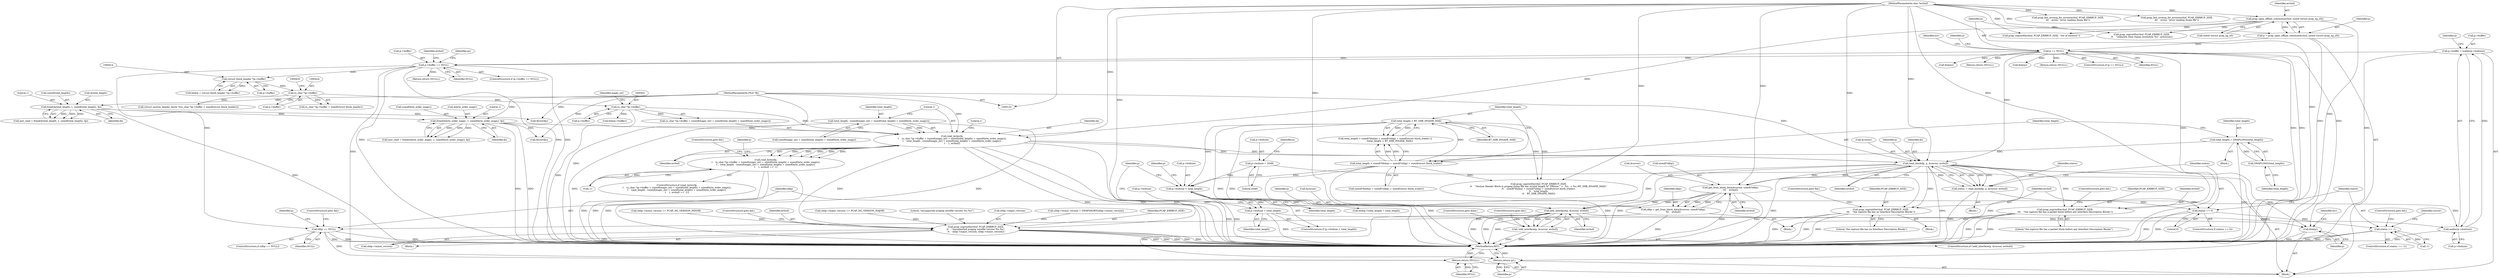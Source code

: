 digraph "0_libpcap_a5a36d9e82dde7265e38fe1f87b7f11c461c29f6@API" {
"1000447" [label="(Call,read_bytes(fp,\n\t    (u_char *)p->buffer + (sizeof(magic_int) + sizeof(total_length) + sizeof(byte_order_magic)),\n\t    total_length - (sizeof(magic_int) + sizeof(total_length) + sizeof(byte_order_magic)),\n\t    1, errbuf))"];
"1000205" [label="(Call,fread(&byte_order_magic, 1, sizeof(byte_order_magic), fp))"];
"1000173" [label="(Call,fread(&total_length, 1, sizeof(total_length), fp))"];
"1000134" [label="(MethodParameterIn,FILE *fp)"];
"1000450" [label="(Call,(u_char *)p->buffer)"];
"1000423" [label="(Call,(u_char *)p->buffer)"];
"1000413" [label="(Call,(struct block_header *)p->buffer)"];
"1000388" [label="(Call,p->buffer == NULL)"];
"1000379" [label="(Call,p->buffer = malloc(p->bufsize))"];
"1000383" [label="(Call,malloc(p->bufsize))"];
"1000374" [label="(Call,p->bufsize = total_length)"];
"1000369" [label="(Call,p->bufsize < total_length)"];
"1000363" [label="(Call,p->bufsize = 2048)"];
"1000272" [label="(Call,total_length > BT_SHB_INSANE_MAX)"];
"1000260" [label="(Call,total_length < sizeof(*bhdrp) + sizeof(*shbp) + sizeof(struct block_trailer))"];
"1000254" [label="(Call,total_length = SWAPLONG(total_length))"];
"1000256" [label="(Call,SWAPLONG(total_length))"];
"1000305" [label="(Call,p == NULL)"];
"1000298" [label="(Call,p = pcap_open_offline_common(errbuf, sizeof (struct pcap_ng_sf)))"];
"1000300" [label="(Call,pcap_open_offline_common(errbuf, sizeof (struct pcap_ng_sf)))"];
"1000136" [label="(MethodParameterIn,char *errbuf)"];
"1000463" [label="(Call,total_length - (sizeof(magic_int) + sizeof(total_length) + sizeof(byte_order_magic)))"];
"1000446" [label="(Call,read_bytes(fp,\n\t    (u_char *)p->buffer + (sizeof(magic_int) + sizeof(total_length) + sizeof(byte_order_magic)),\n\t    total_length - (sizeof(magic_int) + sizeof(total_length) + sizeof(byte_order_magic)),\n\t    1, errbuf) == -1)"];
"1000513" [label="(Call,pcap_snprintf(errbuf, PCAP_ERRBUF_SIZE,\n\t\t    \"unsupported pcapng savefile version %u.%u\",\n\t\t    shbp->major_version, shbp->minor_version))"];
"1000549" [label="(Call,read_block(fp, p, &cursor, errbuf))"];
"1000547" [label="(Call,status = read_block(fp, p, &cursor, errbuf))"];
"1000556" [label="(Call,status == 0)"];
"1000566" [label="(Call,status == -1)"];
"1000560" [label="(Call,pcap_snprintf(errbuf, PCAP_ERRBUF_SIZE,\n\t\t\t    \"the capture file has no Interface Description Blocks\"))"];
"1000579" [label="(Call,get_from_block_data(&cursor, sizeof(*idbp),\n\t\t\t    errbuf))"];
"1000577" [label="(Call,idbp = get_from_block_data(&cursor, sizeof(*idbp),\n\t\t\t    errbuf))"];
"1000587" [label="(Call,idbp == NULL)"];
"1000707" [label="(Return,return (NULL);)"];
"1000614" [label="(Call,add_interface(p, &cursor, errbuf))"];
"1000613" [label="(Call,!add_interface(p, &cursor, errbuf))"];
"1000690" [label="(Return,return (p);)"];
"1000701" [label="(Call,free(p))"];
"1000624" [label="(Call,pcap_snprintf(errbuf, PCAP_ERRBUF_SIZE,\n\t\t\t    \"the capture file has a packet block before any Interface Description Blocks\"))"];
"1000376" [label="(Identifier,p)"];
"1000474" [label="(Identifier,errbuf)"];
"1000276" [label="(Call,pcap_snprintf(errbuf, PCAP_ERRBUF_SIZE,\n\t\t    \"Section Header Block in pcapng dump file has invalid length %\" PRIsize \" < _%u_ < %u (BT_SHB_INSANE_MAX)\",\n\t\t    sizeof(*bhdrp) + sizeof(*shbp) + sizeof(struct block_trailer),\n\t\t    total_length,\n\t\t    BT_SHB_INSANE_MAX))"];
"1000620" [label="(ControlStructure,goto done;)"];
"1000575" [label="(Block,)"];
"1000473" [label="(Literal,1)"];
"1000568" [label="(Call,-1)"];
"1000209" [label="(Call,sizeof(byte_order_magic))"];
"1000556" [label="(Call,status == 0)"];
"1000463" [label="(Call,total_length - (sizeof(magic_int) + sizeof(total_length) + sizeof(byte_order_magic)))"];
"1000395" [label="(Identifier,errbuf)"];
"1000190" [label="(Call,pcap_fmt_errmsg_for_errno(errbuf, PCAP_ERRBUF_SIZE,\n\t\t\t    errno, \"error reading dump file\"))"];
"1000555" [label="(ControlStructure,if (status == 0))"];
"1000173" [label="(Call,fread(&total_length, 1, sizeof(total_length), fp))"];
"1000134" [label="(MethodParameterIn,FILE *fp)"];
"1000348" [label="(Call,free(p))"];
"1000708" [label="(Identifier,NULL)"];
"1000205" [label="(Call,fread(&byte_order_magic, 1, sizeof(byte_order_magic), fp))"];
"1000449" [label="(Call,(u_char *)p->buffer + (sizeof(magic_int) + sizeof(total_length) + sizeof(byte_order_magic)))"];
"1000586" [label="(ControlStructure,if (idbp == NULL))"];
"1000445" [label="(ControlStructure,if (read_bytes(fp,\n\t    (u_char *)p->buffer + (sizeof(magic_int) + sizeof(total_length) + sizeof(byte_order_magic)),\n\t    total_length - (sizeof(magic_int) + sizeof(total_length) + sizeof(byte_order_magic)),\n\t    1, errbuf) == -1))"];
"1000588" [label="(Identifier,idbp)"];
"1000612" [label="(ControlStructure,if (!add_interface(p, &cursor, errbuf)))"];
"1000272" [label="(Call,total_length > BT_SHB_INSANE_MAX)"];
"1000585" [label="(Identifier,errbuf)"];
"1000513" [label="(Call,pcap_snprintf(errbuf, PCAP_ERRBUF_SIZE,\n\t\t    \"unsupported pcapng savefile version %u.%u\",\n\t\t    shbp->major_version, shbp->minor_version))"];
"1000363" [label="(Call,p->bufsize = 2048)"];
"1000415" [label="(Call,p->buffer)"];
"1000301" [label="(Identifier,errbuf)"];
"1000219" [label="(Call,ferror(fp))"];
"1000383" [label="(Call,malloc(p->bufsize))"];
"1000457" [label="(Identifier,magic_int)"];
"1000171" [label="(Call,amt_read = fread(&total_length, 1, sizeof(total_length), fp))"];
"1000561" [label="(Identifier,errbuf)"];
"1000404" [label="(Return,return (NULL);)"];
"1000390" [label="(Identifier,p)"];
"1000375" [label="(Call,p->bufsize)"];
"1000259" [label="(Call,total_length < sizeof(*bhdrp) + sizeof(*shbp) + sizeof(struct block_trailer) ||\n             (total_length > BT_SHB_INSANE_MAX))"];
"1000392" [label="(Identifier,NULL)"];
"1000613" [label="(Call,!add_interface(p, &cursor, errbuf))"];
"1000273" [label="(Identifier,total_length)"];
"1000625" [label="(Identifier,errbuf)"];
"1000306" [label="(Identifier,p)"];
"1000507" [label="(Call,shbp->minor_version == PCAP_NG_VERSION_MINOR)"];
"1000480" [label="(Identifier,p)"];
"1000305" [label="(Call,p == NULL)"];
"1000554" [label="(Identifier,errbuf)"];
"1000577" [label="(Call,idbp = get_from_block_data(&cursor, sizeof(*idbp),\n\t\t\t    errbuf))"];
"1000559" [label="(Block,)"];
"1000274" [label="(Identifier,BT_SHB_INSANE_MAX)"];
"1000549" [label="(Call,read_block(fp, p, &cursor, errbuf))"];
"1000206" [label="(Call,&byte_order_magic)"];
"1000373" [label="(Identifier,total_length)"];
"1000369" [label="(Call,p->bufsize < total_length)"];
"1000371" [label="(Identifier,p)"];
"1000136" [label="(MethodParameterIn,char *errbuf)"];
"1000523" [label="(ControlStructure,goto fail;)"];
"1000702" [label="(Identifier,p)"];
"1000255" [label="(Identifier,total_length)"];
"1000138" [label="(Block,)"];
"1000379" [label="(Call,p->buffer = malloc(p->bufsize))"];
"1000546" [label="(Block,)"];
"1000179" [label="(Identifier,fp)"];
"1000211" [label="(Identifier,fp)"];
"1000628" [label="(ControlStructure,goto fail;)"];
"1000298" [label="(Call,p = pcap_open_offline_common(errbuf, sizeof (struct pcap_ng_sf)))"];
"1000582" [label="(Call,sizeof(*idbp))"];
"1000208" [label="(Literal,1)"];
"1000354" [label="(Return,return (NULL);)"];
"1000552" [label="(Call,&cursor)"];
"1000435" [label="(Call,bhdrp->total_length = total_length)"];
"1000615" [label="(Identifier,p)"];
"1000299" [label="(Identifier,p)"];
"1000302" [label="(Call,sizeof (struct pcap_ng_sf))"];
"1000627" [label="(Literal,\"the capture file has a packet block before any Interface Description Blocks\")"];
"1000514" [label="(Identifier,errbuf)"];
"1000551" [label="(Identifier,p)"];
"1000580" [label="(Call,&cursor)"];
"1000562" [label="(Identifier,PCAP_ERRBUF_SIZE)"];
"1000387" [label="(ControlStructure,if (p->buffer == NULL))"];
"1000262" [label="(Call,sizeof(*bhdrp) + sizeof(*shbp) + sizeof(struct block_trailer))"];
"1000464" [label="(Identifier,total_length)"];
"1000304" [label="(ControlStructure,if (p == NULL))"];
"1000374" [label="(Call,p->bufsize = total_length)"];
"1000502" [label="(Call,shbp->major_version == PCAP_NG_VERSION_MAJOR)"];
"1000616" [label="(Call,&cursor)"];
"1000422" [label="(Call,(u_char *)p->buffer + sizeof(struct block_header))"];
"1000566" [label="(Call,status == -1)"];
"1000578" [label="(Identifier,idbp)"];
"1000589" [label="(Identifier,NULL)"];
"1000408" [label="(Identifier,ps)"];
"1000707" [label="(Return,return (NULL);)"];
"1000452" [label="(Call,p->buffer)"];
"1000619" [label="(ControlStructure,goto fail;)"];
"1000239" [label="(Block,)"];
"1000176" [label="(Literal,1)"];
"1000203" [label="(Call,amt_read = fread(&byte_order_magic, 1, sizeof(byte_order_magic), fp))"];
"1000450" [label="(Call,(u_char *)p->buffer)"];
"1000547" [label="(Call,status = read_block(fp, p, &cursor, errbuf))"];
"1000411" [label="(Call,bhdrp = (struct block_header *)p->buffer)"];
"1000378" [label="(Identifier,total_length)"];
"1000257" [label="(Identifier,total_length)"];
"1000587" [label="(Call,idbp == NULL)"];
"1000423" [label="(Call,(u_char *)p->buffer)"];
"1000465" [label="(Call,sizeof(magic_int) + sizeof(total_length) + sizeof(byte_order_magic))"];
"1000389" [label="(Call,p->buffer)"];
"1000516" [label="(Literal,\"unsupported pcapng savefile version %u.%u\")"];
"1000570" [label="(ControlStructure,goto fail;)"];
"1000425" [label="(Call,p->buffer)"];
"1000177" [label="(Call,sizeof(total_length))"];
"1000368" [label="(ControlStructure,if (p->bufsize < total_length))"];
"1000381" [label="(Identifier,p)"];
"1000364" [label="(Call,p->bufsize)"];
"1000548" [label="(Identifier,status)"];
"1000690" [label="(Return,return (p);)"];
"1000380" [label="(Call,p->buffer)"];
"1000558" [label="(Literal,0)"];
"1000367" [label="(Literal,2048)"];
"1000618" [label="(Identifier,errbuf)"];
"1000388" [label="(Call,p->buffer == NULL)"];
"1000512" [label="(Block,)"];
"1000413" [label="(Call,(struct block_header *)p->buffer)"];
"1000550" [label="(Identifier,fp)"];
"1000187" [label="(Call,ferror(fp))"];
"1000260" [label="(Call,total_length < sizeof(*bhdrp) + sizeof(*shbp) + sizeof(struct block_trailer))"];
"1000475" [label="(Call,-1)"];
"1000697" [label="(Call,free(p->buffer))"];
"1000564" [label="(ControlStructure,goto fail;)"];
"1000256" [label="(Call,SWAPLONG(total_length))"];
"1000254" [label="(Call,total_length = SWAPLONG(total_length))"];
"1000394" [label="(Call,pcap_snprintf(errbuf, PCAP_ERRBUF_SIZE, \"out of memory\"))"];
"1000573" [label="(Identifier,cursor)"];
"1000567" [label="(Identifier,status)"];
"1000370" [label="(Call,p->bufsize)"];
"1000626" [label="(Identifier,PCAP_ERRBUF_SIZE)"];
"1000307" [label="(Identifier,NULL)"];
"1000398" [label="(Call,free(p))"];
"1000560" [label="(Call,pcap_snprintf(errbuf, PCAP_ERRBUF_SIZE,\n\t\t\t    \"the capture file has no Interface Description Blocks\"))"];
"1000691" [label="(Identifier,p)"];
"1000579" [label="(Call,get_from_block_data(&cursor, sizeof(*idbp),\n\t\t\t    errbuf))"];
"1000420" [label="(Call,(struct section_header_block *)((u_char *)p->buffer + sizeof(struct block_header)))"];
"1000446" [label="(Call,read_bytes(fp,\n\t    (u_char *)p->buffer + (sizeof(magic_int) + sizeof(total_length) + sizeof(byte_order_magic)),\n\t    total_length - (sizeof(magic_int) + sizeof(total_length) + sizeof(byte_order_magic)),\n\t    1, errbuf) == -1)"];
"1000705" [label="(Identifier,err)"];
"1000447" [label="(Call,read_bytes(fp,\n\t    (u_char *)p->buffer + (sizeof(magic_int) + sizeof(total_length) + sizeof(byte_order_magic)),\n\t    total_length - (sizeof(magic_int) + sizeof(total_length) + sizeof(byte_order_magic)),\n\t    1, errbuf))"];
"1000174" [label="(Call,&total_length)"];
"1000614" [label="(Call,add_interface(p, &cursor, errbuf))"];
"1000517" [label="(Call,shbp->major_version)"];
"1000520" [label="(Call,shbp->minor_version)"];
"1000491" [label="(Call,shbp->minor_version = SWAPSHORT(shbp->minor_version))"];
"1000476" [label="(Literal,1)"];
"1000515" [label="(Identifier,PCAP_ERRBUF_SIZE)"];
"1000343" [label="(Call,pcap_snprintf(errbuf, PCAP_ERRBUF_SIZE,\n\t\t    \"unknown time stamp resolution %u\", precision))"];
"1000557" [label="(Identifier,status)"];
"1000222" [label="(Call,pcap_fmt_errmsg_for_errno(errbuf, PCAP_ERRBUF_SIZE,\n\t\t\t    errno, \"error reading dump file\"))"];
"1000593" [label="(Identifier,p)"];
"1000317" [label="(Identifier,p)"];
"1000590" [label="(ControlStructure,goto fail;)"];
"1000261" [label="(Identifier,total_length)"];
"1000565" [label="(ControlStructure,if (status == -1))"];
"1000563" [label="(Literal,\"the capture file has no Interface Description Blocks\")"];
"1000300" [label="(Call,pcap_open_offline_common(errbuf, sizeof (struct pcap_ng_sf)))"];
"1000709" [label="(MethodReturn,RET)"];
"1000313" [label="(Return,return (NULL);)"];
"1000701" [label="(Call,free(p))"];
"1000624" [label="(Call,pcap_snprintf(errbuf, PCAP_ERRBUF_SIZE,\n\t\t\t    \"the capture file has a packet block before any Interface Description Blocks\"))"];
"1000448" [label="(Identifier,fp)"];
"1000384" [label="(Call,p->bufsize)"];
"1000477" [label="(ControlStructure,goto fail;)"];
"1000311" [label="(Identifier,err)"];
"1000447" -> "1000446"  [label="AST: "];
"1000447" -> "1000474"  [label="CFG: "];
"1000448" -> "1000447"  [label="AST: "];
"1000449" -> "1000447"  [label="AST: "];
"1000463" -> "1000447"  [label="AST: "];
"1000473" -> "1000447"  [label="AST: "];
"1000474" -> "1000447"  [label="AST: "];
"1000476" -> "1000447"  [label="CFG: "];
"1000447" -> "1000709"  [label="DDG: "];
"1000447" -> "1000709"  [label="DDG: "];
"1000447" -> "1000709"  [label="DDG: "];
"1000447" -> "1000709"  [label="DDG: "];
"1000447" -> "1000446"  [label="DDG: "];
"1000447" -> "1000446"  [label="DDG: "];
"1000447" -> "1000446"  [label="DDG: "];
"1000447" -> "1000446"  [label="DDG: "];
"1000447" -> "1000446"  [label="DDG: "];
"1000205" -> "1000447"  [label="DDG: "];
"1000134" -> "1000447"  [label="DDG: "];
"1000450" -> "1000447"  [label="DDG: "];
"1000463" -> "1000447"  [label="DDG: "];
"1000463" -> "1000447"  [label="DDG: "];
"1000300" -> "1000447"  [label="DDG: "];
"1000136" -> "1000447"  [label="DDG: "];
"1000447" -> "1000513"  [label="DDG: "];
"1000447" -> "1000549"  [label="DDG: "];
"1000447" -> "1000549"  [label="DDG: "];
"1000205" -> "1000203"  [label="AST: "];
"1000205" -> "1000211"  [label="CFG: "];
"1000206" -> "1000205"  [label="AST: "];
"1000208" -> "1000205"  [label="AST: "];
"1000209" -> "1000205"  [label="AST: "];
"1000211" -> "1000205"  [label="AST: "];
"1000203" -> "1000205"  [label="CFG: "];
"1000205" -> "1000709"  [label="DDG: "];
"1000205" -> "1000709"  [label="DDG: "];
"1000205" -> "1000203"  [label="DDG: "];
"1000205" -> "1000203"  [label="DDG: "];
"1000205" -> "1000203"  [label="DDG: "];
"1000173" -> "1000205"  [label="DDG: "];
"1000134" -> "1000205"  [label="DDG: "];
"1000205" -> "1000219"  [label="DDG: "];
"1000173" -> "1000171"  [label="AST: "];
"1000173" -> "1000179"  [label="CFG: "];
"1000174" -> "1000173"  [label="AST: "];
"1000176" -> "1000173"  [label="AST: "];
"1000177" -> "1000173"  [label="AST: "];
"1000179" -> "1000173"  [label="AST: "];
"1000171" -> "1000173"  [label="CFG: "];
"1000173" -> "1000709"  [label="DDG: "];
"1000173" -> "1000171"  [label="DDG: "];
"1000173" -> "1000171"  [label="DDG: "];
"1000173" -> "1000171"  [label="DDG: "];
"1000134" -> "1000173"  [label="DDG: "];
"1000173" -> "1000187"  [label="DDG: "];
"1000134" -> "1000132"  [label="AST: "];
"1000134" -> "1000709"  [label="DDG: "];
"1000134" -> "1000187"  [label="DDG: "];
"1000134" -> "1000219"  [label="DDG: "];
"1000134" -> "1000549"  [label="DDG: "];
"1000450" -> "1000449"  [label="AST: "];
"1000450" -> "1000452"  [label="CFG: "];
"1000451" -> "1000450"  [label="AST: "];
"1000452" -> "1000450"  [label="AST: "];
"1000457" -> "1000450"  [label="CFG: "];
"1000450" -> "1000709"  [label="DDG: "];
"1000450" -> "1000449"  [label="DDG: "];
"1000423" -> "1000450"  [label="DDG: "];
"1000450" -> "1000697"  [label="DDG: "];
"1000423" -> "1000422"  [label="AST: "];
"1000423" -> "1000425"  [label="CFG: "];
"1000424" -> "1000423"  [label="AST: "];
"1000425" -> "1000423"  [label="AST: "];
"1000429" -> "1000423"  [label="CFG: "];
"1000423" -> "1000420"  [label="DDG: "];
"1000423" -> "1000422"  [label="DDG: "];
"1000413" -> "1000423"  [label="DDG: "];
"1000413" -> "1000411"  [label="AST: "];
"1000413" -> "1000415"  [label="CFG: "];
"1000414" -> "1000413"  [label="AST: "];
"1000415" -> "1000413"  [label="AST: "];
"1000411" -> "1000413"  [label="CFG: "];
"1000413" -> "1000411"  [label="DDG: "];
"1000388" -> "1000413"  [label="DDG: "];
"1000388" -> "1000387"  [label="AST: "];
"1000388" -> "1000392"  [label="CFG: "];
"1000389" -> "1000388"  [label="AST: "];
"1000392" -> "1000388"  [label="AST: "];
"1000395" -> "1000388"  [label="CFG: "];
"1000408" -> "1000388"  [label="CFG: "];
"1000388" -> "1000709"  [label="DDG: "];
"1000388" -> "1000709"  [label="DDG: "];
"1000388" -> "1000709"  [label="DDG: "];
"1000379" -> "1000388"  [label="DDG: "];
"1000305" -> "1000388"  [label="DDG: "];
"1000388" -> "1000404"  [label="DDG: "];
"1000388" -> "1000587"  [label="DDG: "];
"1000388" -> "1000707"  [label="DDG: "];
"1000379" -> "1000138"  [label="AST: "];
"1000379" -> "1000383"  [label="CFG: "];
"1000380" -> "1000379"  [label="AST: "];
"1000383" -> "1000379"  [label="AST: "];
"1000390" -> "1000379"  [label="CFG: "];
"1000379" -> "1000709"  [label="DDG: "];
"1000383" -> "1000379"  [label="DDG: "];
"1000383" -> "1000384"  [label="CFG: "];
"1000384" -> "1000383"  [label="AST: "];
"1000383" -> "1000709"  [label="DDG: "];
"1000374" -> "1000383"  [label="DDG: "];
"1000369" -> "1000383"  [label="DDG: "];
"1000374" -> "1000368"  [label="AST: "];
"1000374" -> "1000378"  [label="CFG: "];
"1000375" -> "1000374"  [label="AST: "];
"1000378" -> "1000374"  [label="AST: "];
"1000381" -> "1000374"  [label="CFG: "];
"1000374" -> "1000709"  [label="DDG: "];
"1000369" -> "1000374"  [label="DDG: "];
"1000369" -> "1000368"  [label="AST: "];
"1000369" -> "1000373"  [label="CFG: "];
"1000370" -> "1000369"  [label="AST: "];
"1000373" -> "1000369"  [label="AST: "];
"1000376" -> "1000369"  [label="CFG: "];
"1000381" -> "1000369"  [label="CFG: "];
"1000369" -> "1000709"  [label="DDG: "];
"1000369" -> "1000709"  [label="DDG: "];
"1000363" -> "1000369"  [label="DDG: "];
"1000272" -> "1000369"  [label="DDG: "];
"1000260" -> "1000369"  [label="DDG: "];
"1000369" -> "1000435"  [label="DDG: "];
"1000363" -> "1000138"  [label="AST: "];
"1000363" -> "1000367"  [label="CFG: "];
"1000364" -> "1000363"  [label="AST: "];
"1000367" -> "1000363"  [label="AST: "];
"1000371" -> "1000363"  [label="CFG: "];
"1000272" -> "1000259"  [label="AST: "];
"1000272" -> "1000274"  [label="CFG: "];
"1000273" -> "1000272"  [label="AST: "];
"1000274" -> "1000272"  [label="AST: "];
"1000259" -> "1000272"  [label="CFG: "];
"1000272" -> "1000709"  [label="DDG: "];
"1000272" -> "1000709"  [label="DDG: "];
"1000272" -> "1000259"  [label="DDG: "];
"1000272" -> "1000259"  [label="DDG: "];
"1000260" -> "1000272"  [label="DDG: "];
"1000272" -> "1000276"  [label="DDG: "];
"1000272" -> "1000276"  [label="DDG: "];
"1000260" -> "1000259"  [label="AST: "];
"1000260" -> "1000262"  [label="CFG: "];
"1000261" -> "1000260"  [label="AST: "];
"1000262" -> "1000260"  [label="AST: "];
"1000273" -> "1000260"  [label="CFG: "];
"1000259" -> "1000260"  [label="CFG: "];
"1000260" -> "1000709"  [label="DDG: "];
"1000260" -> "1000709"  [label="DDG: "];
"1000260" -> "1000259"  [label="DDG: "];
"1000260" -> "1000259"  [label="DDG: "];
"1000254" -> "1000260"  [label="DDG: "];
"1000260" -> "1000276"  [label="DDG: "];
"1000254" -> "1000239"  [label="AST: "];
"1000254" -> "1000256"  [label="CFG: "];
"1000255" -> "1000254"  [label="AST: "];
"1000256" -> "1000254"  [label="AST: "];
"1000261" -> "1000254"  [label="CFG: "];
"1000254" -> "1000709"  [label="DDG: "];
"1000256" -> "1000254"  [label="DDG: "];
"1000256" -> "1000257"  [label="CFG: "];
"1000257" -> "1000256"  [label="AST: "];
"1000305" -> "1000304"  [label="AST: "];
"1000305" -> "1000307"  [label="CFG: "];
"1000306" -> "1000305"  [label="AST: "];
"1000307" -> "1000305"  [label="AST: "];
"1000311" -> "1000305"  [label="CFG: "];
"1000317" -> "1000305"  [label="CFG: "];
"1000305" -> "1000709"  [label="DDG: "];
"1000305" -> "1000709"  [label="DDG: "];
"1000305" -> "1000709"  [label="DDG: "];
"1000298" -> "1000305"  [label="DDG: "];
"1000305" -> "1000313"  [label="DDG: "];
"1000305" -> "1000348"  [label="DDG: "];
"1000305" -> "1000354"  [label="DDG: "];
"1000305" -> "1000398"  [label="DDG: "];
"1000305" -> "1000549"  [label="DDG: "];
"1000305" -> "1000701"  [label="DDG: "];
"1000298" -> "1000138"  [label="AST: "];
"1000298" -> "1000300"  [label="CFG: "];
"1000299" -> "1000298"  [label="AST: "];
"1000300" -> "1000298"  [label="AST: "];
"1000306" -> "1000298"  [label="CFG: "];
"1000298" -> "1000709"  [label="DDG: "];
"1000300" -> "1000298"  [label="DDG: "];
"1000300" -> "1000302"  [label="CFG: "];
"1000301" -> "1000300"  [label="AST: "];
"1000302" -> "1000300"  [label="AST: "];
"1000300" -> "1000709"  [label="DDG: "];
"1000136" -> "1000300"  [label="DDG: "];
"1000300" -> "1000343"  [label="DDG: "];
"1000300" -> "1000394"  [label="DDG: "];
"1000136" -> "1000132"  [label="AST: "];
"1000136" -> "1000709"  [label="DDG: "];
"1000136" -> "1000190"  [label="DDG: "];
"1000136" -> "1000222"  [label="DDG: "];
"1000136" -> "1000276"  [label="DDG: "];
"1000136" -> "1000343"  [label="DDG: "];
"1000136" -> "1000394"  [label="DDG: "];
"1000136" -> "1000513"  [label="DDG: "];
"1000136" -> "1000549"  [label="DDG: "];
"1000136" -> "1000560"  [label="DDG: "];
"1000136" -> "1000579"  [label="DDG: "];
"1000136" -> "1000614"  [label="DDG: "];
"1000136" -> "1000624"  [label="DDG: "];
"1000463" -> "1000465"  [label="CFG: "];
"1000464" -> "1000463"  [label="AST: "];
"1000465" -> "1000463"  [label="AST: "];
"1000473" -> "1000463"  [label="CFG: "];
"1000463" -> "1000709"  [label="DDG: "];
"1000463" -> "1000709"  [label="DDG: "];
"1000446" -> "1000445"  [label="AST: "];
"1000446" -> "1000475"  [label="CFG: "];
"1000475" -> "1000446"  [label="AST: "];
"1000477" -> "1000446"  [label="CFG: "];
"1000480" -> "1000446"  [label="CFG: "];
"1000446" -> "1000709"  [label="DDG: "];
"1000446" -> "1000709"  [label="DDG: "];
"1000446" -> "1000709"  [label="DDG: "];
"1000475" -> "1000446"  [label="DDG: "];
"1000513" -> "1000512"  [label="AST: "];
"1000513" -> "1000520"  [label="CFG: "];
"1000514" -> "1000513"  [label="AST: "];
"1000515" -> "1000513"  [label="AST: "];
"1000516" -> "1000513"  [label="AST: "];
"1000517" -> "1000513"  [label="AST: "];
"1000520" -> "1000513"  [label="AST: "];
"1000523" -> "1000513"  [label="CFG: "];
"1000513" -> "1000709"  [label="DDG: "];
"1000513" -> "1000709"  [label="DDG: "];
"1000513" -> "1000709"  [label="DDG: "];
"1000513" -> "1000709"  [label="DDG: "];
"1000513" -> "1000709"  [label="DDG: "];
"1000502" -> "1000513"  [label="DDG: "];
"1000491" -> "1000513"  [label="DDG: "];
"1000507" -> "1000513"  [label="DDG: "];
"1000549" -> "1000547"  [label="AST: "];
"1000549" -> "1000554"  [label="CFG: "];
"1000550" -> "1000549"  [label="AST: "];
"1000551" -> "1000549"  [label="AST: "];
"1000552" -> "1000549"  [label="AST: "];
"1000554" -> "1000549"  [label="AST: "];
"1000547" -> "1000549"  [label="CFG: "];
"1000549" -> "1000709"  [label="DDG: "];
"1000549" -> "1000709"  [label="DDG: "];
"1000549" -> "1000709"  [label="DDG: "];
"1000549" -> "1000709"  [label="DDG: "];
"1000549" -> "1000547"  [label="DDG: "];
"1000549" -> "1000547"  [label="DDG: "];
"1000549" -> "1000547"  [label="DDG: "];
"1000549" -> "1000547"  [label="DDG: "];
"1000549" -> "1000560"  [label="DDG: "];
"1000549" -> "1000579"  [label="DDG: "];
"1000549" -> "1000579"  [label="DDG: "];
"1000549" -> "1000614"  [label="DDG: "];
"1000549" -> "1000624"  [label="DDG: "];
"1000549" -> "1000690"  [label="DDG: "];
"1000549" -> "1000701"  [label="DDG: "];
"1000547" -> "1000546"  [label="AST: "];
"1000548" -> "1000547"  [label="AST: "];
"1000557" -> "1000547"  [label="CFG: "];
"1000547" -> "1000709"  [label="DDG: "];
"1000547" -> "1000556"  [label="DDG: "];
"1000556" -> "1000555"  [label="AST: "];
"1000556" -> "1000558"  [label="CFG: "];
"1000557" -> "1000556"  [label="AST: "];
"1000558" -> "1000556"  [label="AST: "];
"1000561" -> "1000556"  [label="CFG: "];
"1000567" -> "1000556"  [label="CFG: "];
"1000556" -> "1000709"  [label="DDG: "];
"1000556" -> "1000709"  [label="DDG: "];
"1000556" -> "1000566"  [label="DDG: "];
"1000566" -> "1000565"  [label="AST: "];
"1000566" -> "1000568"  [label="CFG: "];
"1000567" -> "1000566"  [label="AST: "];
"1000568" -> "1000566"  [label="AST: "];
"1000570" -> "1000566"  [label="CFG: "];
"1000573" -> "1000566"  [label="CFG: "];
"1000566" -> "1000709"  [label="DDG: "];
"1000566" -> "1000709"  [label="DDG: "];
"1000566" -> "1000709"  [label="DDG: "];
"1000568" -> "1000566"  [label="DDG: "];
"1000560" -> "1000559"  [label="AST: "];
"1000560" -> "1000563"  [label="CFG: "];
"1000561" -> "1000560"  [label="AST: "];
"1000562" -> "1000560"  [label="AST: "];
"1000563" -> "1000560"  [label="AST: "];
"1000564" -> "1000560"  [label="CFG: "];
"1000560" -> "1000709"  [label="DDG: "];
"1000560" -> "1000709"  [label="DDG: "];
"1000560" -> "1000709"  [label="DDG: "];
"1000579" -> "1000577"  [label="AST: "];
"1000579" -> "1000585"  [label="CFG: "];
"1000580" -> "1000579"  [label="AST: "];
"1000582" -> "1000579"  [label="AST: "];
"1000585" -> "1000579"  [label="AST: "];
"1000577" -> "1000579"  [label="CFG: "];
"1000579" -> "1000709"  [label="DDG: "];
"1000579" -> "1000709"  [label="DDG: "];
"1000579" -> "1000577"  [label="DDG: "];
"1000579" -> "1000577"  [label="DDG: "];
"1000579" -> "1000614"  [label="DDG: "];
"1000579" -> "1000614"  [label="DDG: "];
"1000577" -> "1000575"  [label="AST: "];
"1000578" -> "1000577"  [label="AST: "];
"1000588" -> "1000577"  [label="CFG: "];
"1000577" -> "1000709"  [label="DDG: "];
"1000577" -> "1000587"  [label="DDG: "];
"1000587" -> "1000586"  [label="AST: "];
"1000587" -> "1000589"  [label="CFG: "];
"1000588" -> "1000587"  [label="AST: "];
"1000589" -> "1000587"  [label="AST: "];
"1000590" -> "1000587"  [label="CFG: "];
"1000593" -> "1000587"  [label="CFG: "];
"1000587" -> "1000709"  [label="DDG: "];
"1000587" -> "1000709"  [label="DDG: "];
"1000587" -> "1000709"  [label="DDG: "];
"1000587" -> "1000707"  [label="DDG: "];
"1000707" -> "1000138"  [label="AST: "];
"1000707" -> "1000708"  [label="CFG: "];
"1000708" -> "1000707"  [label="AST: "];
"1000709" -> "1000707"  [label="CFG: "];
"1000707" -> "1000709"  [label="DDG: "];
"1000708" -> "1000707"  [label="DDG: "];
"1000614" -> "1000613"  [label="AST: "];
"1000614" -> "1000618"  [label="CFG: "];
"1000615" -> "1000614"  [label="AST: "];
"1000616" -> "1000614"  [label="AST: "];
"1000618" -> "1000614"  [label="AST: "];
"1000613" -> "1000614"  [label="CFG: "];
"1000614" -> "1000709"  [label="DDG: "];
"1000614" -> "1000709"  [label="DDG: "];
"1000614" -> "1000709"  [label="DDG: "];
"1000614" -> "1000613"  [label="DDG: "];
"1000614" -> "1000613"  [label="DDG: "];
"1000614" -> "1000613"  [label="DDG: "];
"1000614" -> "1000690"  [label="DDG: "];
"1000614" -> "1000701"  [label="DDG: "];
"1000613" -> "1000612"  [label="AST: "];
"1000619" -> "1000613"  [label="CFG: "];
"1000620" -> "1000613"  [label="CFG: "];
"1000613" -> "1000709"  [label="DDG: "];
"1000613" -> "1000709"  [label="DDG: "];
"1000690" -> "1000138"  [label="AST: "];
"1000690" -> "1000691"  [label="CFG: "];
"1000691" -> "1000690"  [label="AST: "];
"1000709" -> "1000690"  [label="CFG: "];
"1000690" -> "1000709"  [label="DDG: "];
"1000691" -> "1000690"  [label="DDG: "];
"1000701" -> "1000138"  [label="AST: "];
"1000701" -> "1000702"  [label="CFG: "];
"1000702" -> "1000701"  [label="AST: "];
"1000705" -> "1000701"  [label="CFG: "];
"1000701" -> "1000709"  [label="DDG: "];
"1000624" -> "1000575"  [label="AST: "];
"1000624" -> "1000627"  [label="CFG: "];
"1000625" -> "1000624"  [label="AST: "];
"1000626" -> "1000624"  [label="AST: "];
"1000627" -> "1000624"  [label="AST: "];
"1000628" -> "1000624"  [label="CFG: "];
"1000624" -> "1000709"  [label="DDG: "];
"1000624" -> "1000709"  [label="DDG: "];
"1000624" -> "1000709"  [label="DDG: "];
}
